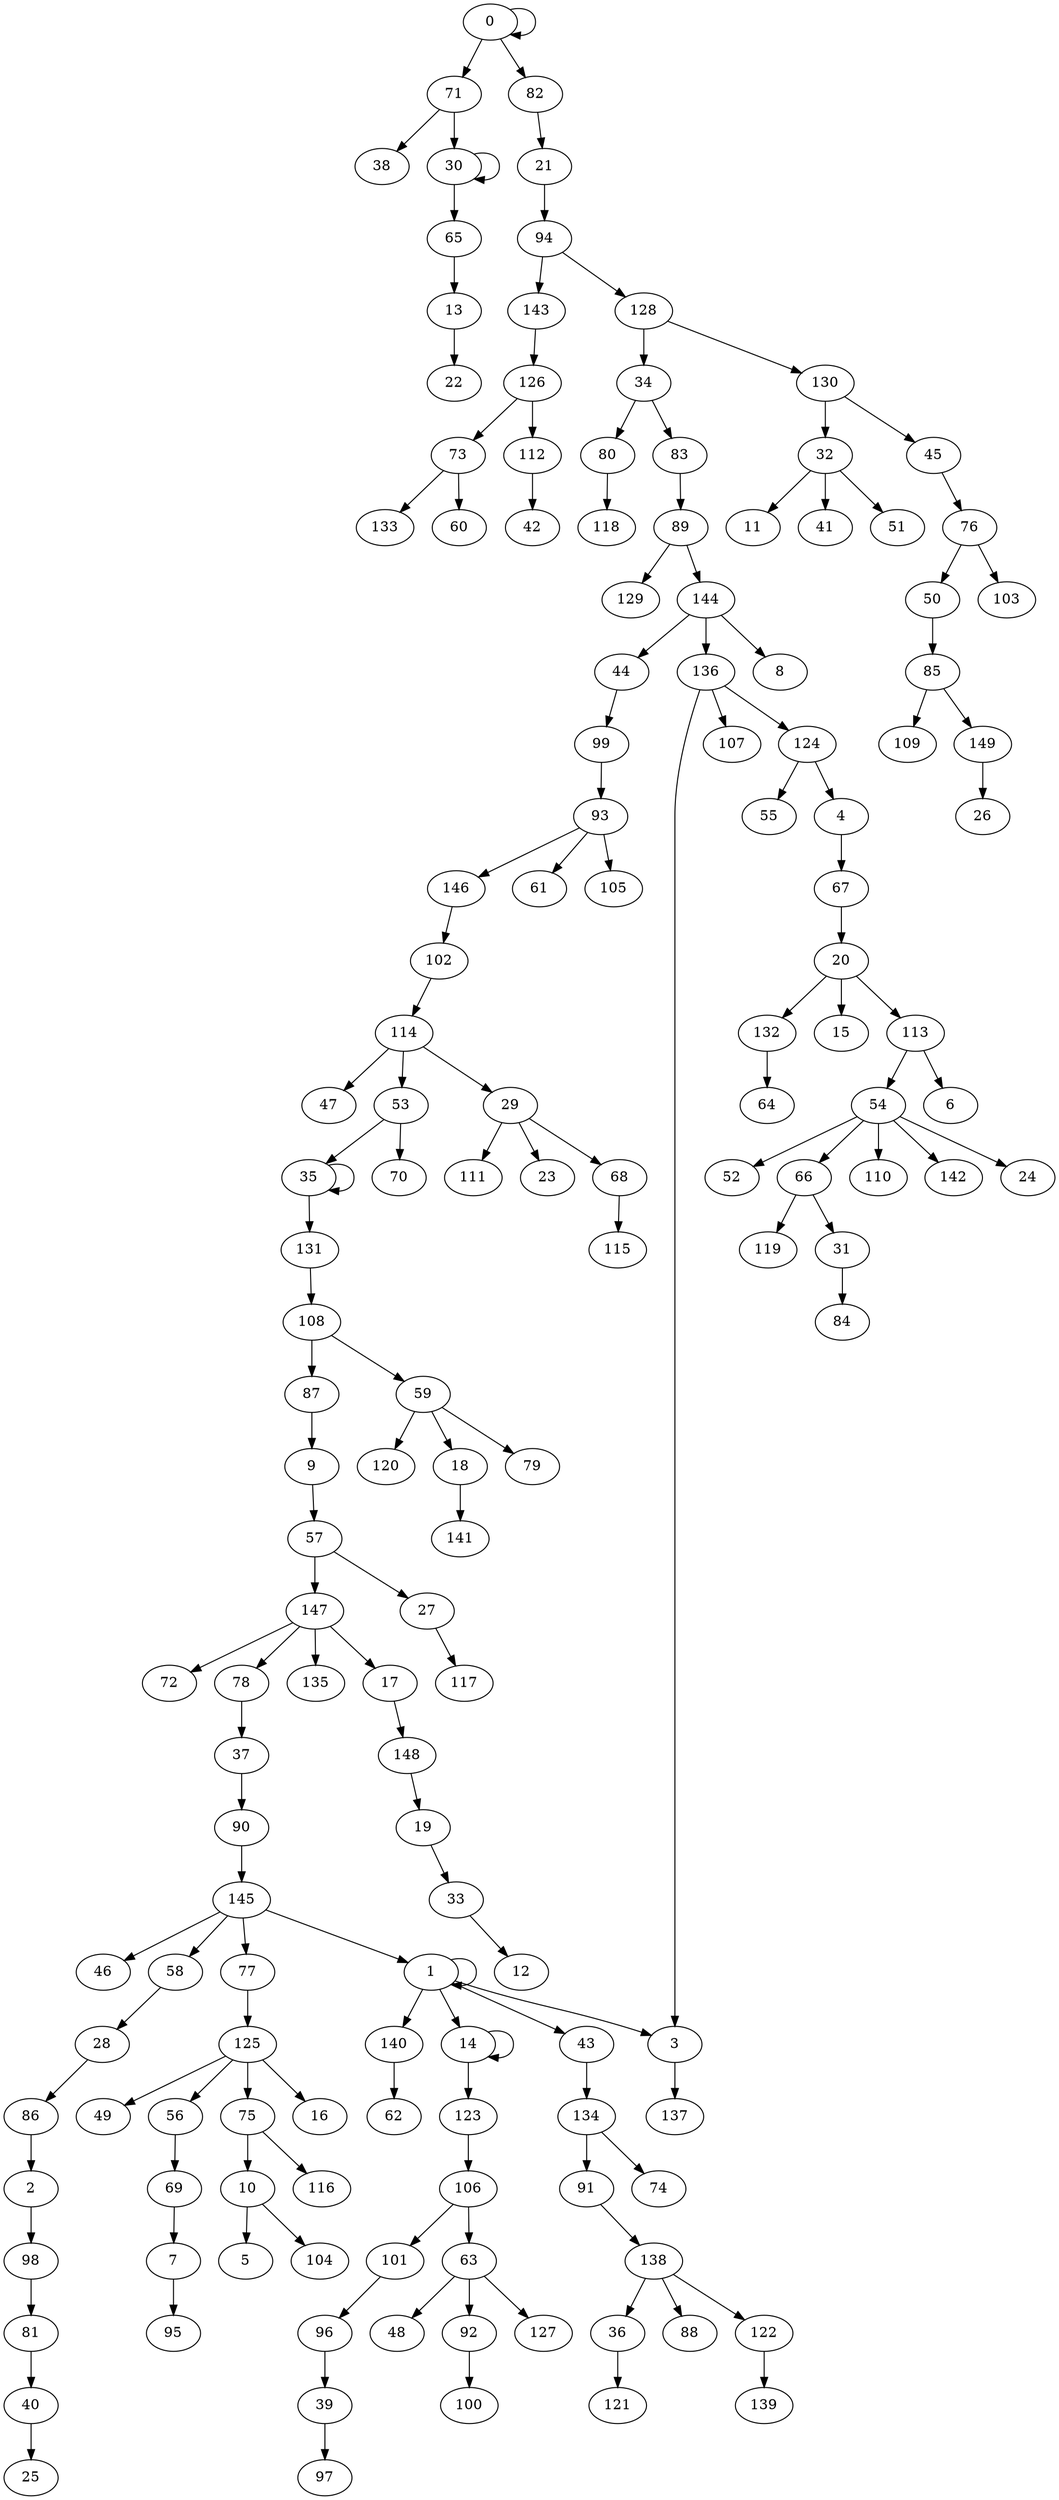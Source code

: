 digraph {
	graph [bb="0,0,1053,2484"];
	node [label="\N"];
	0	[height=0.5,
		pos="482,2466",
		width=0.75];
	0 -> 0	[pos="e,501.9,2453.6 501.9,2478.4 514.69,2481.7 527,2477.5 527,2466 527,2457.6 520.5,2453.1 512.04,2452.6"];
	71	[height=0.5,
		pos="442,2394",
		width=0.75];
	0 -> 71	[pos="e,451.23,2411.1 472.72,2448.8 467.83,2440.2 461.71,2429.5 456.23,2419.9"];
	82	[height=0.5,
		pos="523,2394",
		width=0.75];
	0 -> 82	[pos="e,513.54,2411.1 491.51,2448.8 496.53,2440.2 502.8,2429.5 508.42,2419.9"];
	1	[height=0.5,
		pos="423,522",
		width=0.75];
	1 -> 1	[pos="e,442.9,509.57 442.9,534.43 455.69,537.68 468,533.53 468,522 468,513.62 461.5,509.14 453.04,508.56"];
	3	[height=0.5,
		pos="655,450",
		width=0.75];
	1 -> 3	[pos="e,630.78,458.08 446.9,513.39 456.27,510.43 467.13,507.02 477,504 526.95,488.7 584.96,471.54 620.83,461"];
	14	[height=0.5,
		pos="459,450",
		width=0.75];
	1 -> 14	[pos="e,450.7,467.15 431.35,504.76 435.71,496.28 441.15,485.71 446.04,476.2"];
	43	[height=0.5,
		pos="549,450",
		width=0.75];
	1 -> 43	[pos="e,528.81,462.22 443.24,509.75 464,498.22 496.48,480.18 519.98,467.12"];
	140	[height=0.5,
		pos="387,450",
		width=0.75];
	1 -> 140	[pos="e,395.3,467.15 414.65,504.76 410.29,496.28 404.85,485.71 399.96,476.2"];
	2	[height=0.5,
		pos="27,306",
		width=0.75];
	98	[height=0.5,
		pos="27,234",
		width=0.75];
	2 -> 98	[pos="e,27,252.1 27,287.7 27,279.98 27,270.71 27,262.11"];
	137	[height=0.5,
		pos="655,378",
		width=0.75];
	3 -> 137	[pos="e,655,396.1 655,431.7 655,423.98 655,414.71 655,406.11"];
	4	[height=0.5,
		pos="837,1674",
		width=0.75];
	67	[height=0.5,
		pos="837,1602",
		width=0.75];
	4 -> 67	[pos="e,837,1620.1 837,1655.7 837,1648 837,1638.7 837,1630.1"];
	5	[height=0.5,
		pos="243,234",
		width=0.75];
	6	[height=0.5,
		pos="954,1386",
		width=0.75];
	7	[height=0.5,
		pos="171,234",
		width=0.75];
	95	[height=0.5,
		pos="171,162",
		width=0.75];
	7 -> 95	[pos="e,171,180.1 171,215.7 171,207.98 171,198.71 171,190.11"];
	8	[height=0.5,
		pos="747,1818",
		width=0.75];
	9	[height=0.5,
		pos="296,1026",
		width=0.75];
	57	[height=0.5,
		pos="296,954",
		width=0.75];
	9 -> 57	[pos="e,296,972.1 296,1007.7 296,999.98 296,990.71 296,982.11"];
	10	[height=0.5,
		pos="243,306",
		width=0.75];
	10 -> 5	[pos="e,243,252.1 243,287.7 243,279.98 243,270.71 243,262.11"];
	104	[height=0.5,
		pos="315,234",
		width=0.75];
	10 -> 104	[pos="e,300.2,249.38 257.57,290.83 267.75,280.94 281.52,267.55 293.03,256.36"];
	11	[height=0.5,
		pos="739,1962",
		width=0.75];
	12	[height=0.5,
		pos="513,522",
		width=0.75];
	13	[height=0.5,
		pos="442,2178",
		width=0.75];
	22	[height=0.5,
		pos="442,2106",
		width=0.75];
	13 -> 22	[pos="e,442,2124.1 442,2159.7 442,2152 442,2142.7 442,2134.1"];
	14 -> 14	[pos="e,478.9,437.57 478.9,462.43 491.69,465.68 504,461.53 504,450 504,441.62 497.5,437.14 489.04,436.56"];
	123	[height=0.5,
		pos="459,378",
		width=0.75];
	14 -> 123	[pos="e,459,396.1 459,431.7 459,423.98 459,414.71 459,406.11"];
	15	[height=0.5,
		pos="837,1458",
		width=0.75];
	16	[height=0.5,
		pos="315,378",
		width=0.75];
	17	[height=0.5,
		pos="370,810",
		width=0.75];
	148	[height=0.5,
		pos="402,738",
		width=0.75];
	17 -> 148	[pos="e,394.47,755.47 377.58,792.41 381.37,784.13 386.03,773.92 390.27,764.66"];
	18	[height=0.5,
		pos="440,1026",
		width=0.75];
	141	[height=0.5,
		pos="440,954",
		width=0.75];
	18 -> 141	[pos="e,440,972.1 440,1007.7 440,999.98 440,990.71 440,982.11"];
	19	[height=0.5,
		pos="455,666",
		width=0.75];
	33	[height=0.5,
		pos="482,594",
		width=0.75];
	19 -> 33	[pos="e,475.46,611.96 461.4,648.41 464.51,640.34 468.33,630.43 471.83,621.35"];
	20	[height=0.5,
		pos="837,1530",
		width=0.75];
	20 -> 15	[pos="e,837,1476.1 837,1511.7 837,1504 837,1494.7 837,1486.1"];
	113	[height=0.5,
		pos="909,1458",
		width=0.75];
	20 -> 113	[pos="e,894.2,1473.4 851.57,1514.8 861.75,1504.9 875.52,1491.5 887.03,1480.4"];
	132	[height=0.5,
		pos="765,1458",
		width=0.75];
	20 -> 132	[pos="e,779.8,1473.4 822.43,1514.8 812.25,1504.9 798.48,1491.5 786.97,1480.4"];
	21	[height=0.5,
		pos="532,2322",
		width=0.75];
	94	[height=0.5,
		pos="532,2250",
		width=0.75];
	21 -> 94	[pos="e,532,2268.1 532,2303.7 532,2296 532,2286.7 532,2278.1"];
	23	[height=0.5,
		pos="529,1314",
		width=0.75];
	24	[height=0.5,
		pos="1026,1314",
		width=0.75];
	25	[height=0.5,
		pos="27,18",
		width=0.75];
	26	[height=0.5,
		pos="945,1674",
		width=0.75];
	27	[height=0.5,
		pos="405,882",
		width=0.75];
	117	[height=0.5,
		pos="442,810",
		width=0.75];
	27 -> 117	[pos="e,433.46,827.15 413.58,864.76 418.06,856.28 423.65,845.71 428.68,836.2"];
	28	[height=0.5,
		pos="92,450",
		width=0.75];
	86	[height=0.5,
		pos="27,378",
		width=0.75];
	28 -> 86	[pos="e,40.765,393.82 78.215,434.15 69.339,424.6 57.637,411.99 47.66,401.25"];
	29	[height=0.5,
		pos="498,1386",
		width=0.75];
	29 -> 23	[pos="e,521.71,1331.5 505.35,1368.4 509.01,1360.1 513.53,1349.9 517.64,1340.7"];
	68	[height=0.5,
		pos="601,1314",
		width=0.75];
	29 -> 68	[pos="e,582.75,1327.4 516.41,1372.5 532.53,1361.5 556.13,1345.5 574.31,1333.1"];
	111	[height=0.5,
		pos="457,1314",
		width=0.75];
	29 -> 111	[pos="e,466.46,1331.1 488.49,1368.8 483.47,1360.2 477.2,1349.5 471.58,1339.9"];
	30	[height=0.5,
		pos="442,2322",
		width=0.75];
	30 -> 30	[pos="e,461.9,2309.6 461.9,2334.4 474.69,2337.7 487,2333.5 487,2322 487,2313.6 480.5,2309.1 472.04,2308.6"];
	65	[height=0.5,
		pos="442,2250",
		width=0.75];
	30 -> 65	[pos="e,442,2268.1 442,2303.7 442,2296 442,2286.7 442,2278.1"];
	31	[height=0.5,
		pos="810,1242",
		width=0.75];
	84	[height=0.5,
		pos="810,1170",
		width=0.75];
	31 -> 84	[pos="e,810,1188.1 810,1223.7 810,1216 810,1206.7 810,1198.1"];
	32	[height=0.5,
		pos="811,2034",
		width=0.75];
	32 -> 11	[pos="e,753.8,1977.4 796.43,2018.8 786.25,2008.9 772.48,1995.5 760.97,1984.4"];
	41	[height=0.5,
		pos="811,1962",
		width=0.75];
	32 -> 41	[pos="e,811,1980.1 811,2015.7 811,2008 811,1998.7 811,1990.1"];
	51	[height=0.5,
		pos="883,1962",
		width=0.75];
	32 -> 51	[pos="e,868.2,1977.4 825.57,2018.8 835.75,2008.9 849.52,1995.5 861.03,1984.4"];
	33 -> 12	[pos="e,505.71,539.47 489.35,576.41 493.01,568.13 497.53,557.92 501.64,548.66"];
	34	[height=0.5,
		pos="634,2106",
		width=0.75];
	80	[height=0.5,
		pos="595,2034",
		width=0.75];
	34 -> 80	[pos="e,604,2051.1 624.95,2088.8 620.18,2080.2 614.22,2069.5 608.87,2059.9"];
	83	[height=0.5,
		pos="667,2034",
		width=0.75];
	34 -> 83	[pos="e,659.24,2051.5 641.82,2088.4 645.72,2080.1 650.54,2069.9 654.9,2060.7"];
	35	[height=0.5,
		pos="295,1314",
		width=0.75];
	35 -> 35	[pos="e,314.9,1301.6 314.9,1326.4 327.69,1329.7 340,1325.5 340,1314 340,1305.6 333.5,1301.1 325.04,1300.6"];
	131	[height=0.5,
		pos="296,1242",
		width=0.75];
	35 -> 131	[pos="e,295.76,1260.1 295.25,1295.7 295.36,1288 295.49,1278.7 295.61,1270.1"];
	36	[height=0.5,
		pos="603,162",
		width=0.75];
	121	[height=0.5,
		pos="603,90",
		width=0.75];
	36 -> 121	[pos="e,603,108.1 603,143.7 603,135.98 603,126.71 603,118.11"];
	37	[height=0.5,
		pos="226,738",
		width=0.75];
	90	[height=0.5,
		pos="226,666",
		width=0.75];
	37 -> 90	[pos="e,226,684.1 226,719.7 226,711.98 226,702.71 226,694.11"];
	38	[height=0.5,
		pos="370,2322",
		width=0.75];
	39	[height=0.5,
		pos="315,90",
		width=0.75];
	97	[height=0.5,
		pos="315,18",
		width=0.75];
	39 -> 97	[pos="e,315,36.104 315,71.697 315,63.983 315,54.712 315,46.112"];
	40	[height=0.5,
		pos="27,90",
		width=0.75];
	40 -> 25	[pos="e,27,36.104 27,71.697 27,63.983 27,54.712 27,46.112"];
	42	[height=0.5,
		pos="523,1962",
		width=0.75];
	134	[height=0.5,
		pos="556,378",
		width=0.75];
	43 -> 134	[pos="e,554.29,396.1 550.73,431.7 551.5,423.98 552.43,414.71 553.29,406.11"];
	44	[height=0.5,
		pos="596,1818",
		width=0.75];
	99	[height=0.5,
		pos="582,1746",
		width=0.75];
	44 -> 99	[pos="e,585.46,1764.3 592.61,1800.1 591.07,1792.3 589.21,1783 587.47,1774.4"];
	45	[height=0.5,
		pos="919,2034",
		width=0.75];
	76	[height=0.5,
		pos="955,1962",
		width=0.75];
	45 -> 76	[pos="e,946.7,1979.1 927.35,2016.8 931.71,2008.3 937.15,1997.7 942.04,1988.2"];
	46	[height=0.5,
		pos="85,522",
		width=0.75];
	47	[height=0.5,
		pos="322,1386",
		width=0.75];
	48	[height=0.5,
		pos="387,162",
		width=0.75];
	49	[height=0.5,
		pos="99,378",
		width=0.75];
	50	[height=0.5,
		pos="914,1890",
		width=0.75];
	85	[height=0.5,
		pos="914,1818",
		width=0.75];
	50 -> 85	[pos="e,914,1836.1 914,1871.7 914,1864 914,1854.7 914,1846.1"];
	52	[height=0.5,
		pos="738,1314",
		width=0.75];
	53	[height=0.5,
		pos="394,1386",
		width=0.75];
	53 -> 35	[pos="e,313.04,1327.8 375.84,1372.2 360.63,1361.4 338.71,1345.9 321.53,1333.8"];
	70	[height=0.5,
		pos="385,1314",
		width=0.75];
	53 -> 70	[pos="e,387.22,1332.3 391.82,1368.1 390.83,1360.3 389.63,1351 388.52,1342.4"];
	54	[height=0.5,
		pos="882,1386",
		width=0.75];
	54 -> 24	[pos="e,1004.7,1325.4 903.25,1374.7 927.6,1362.8 967.72,1343.3 995.43,1329.9"];
	54 -> 52	[pos="e,759.33,1325.4 860.75,1374.7 836.4,1362.8 796.28,1343.3 768.57,1329.9"];
	66	[height=0.5,
		pos="810,1314",
		width=0.75];
	54 -> 66	[pos="e,824.8,1329.4 867.43,1370.8 857.25,1360.9 843.48,1347.5 831.97,1336.4"];
	110	[height=0.5,
		pos="882,1314",
		width=0.75];
	54 -> 110	[pos="e,882,1332.1 882,1367.7 882,1360 882,1350.7 882,1342.1"];
	142	[height=0.5,
		pos="954,1314",
		width=0.75];
	54 -> 142	[pos="e,939.2,1329.4 896.57,1370.8 906.75,1360.9 920.52,1347.5 932.03,1336.4"];
	55	[height=0.5,
		pos="765,1674",
		width=0.75];
	56	[height=0.5,
		pos="171,378",
		width=0.75];
	69	[height=0.5,
		pos="171,306",
		width=0.75];
	56 -> 69	[pos="e,171,324.1 171,359.7 171,351.98 171,342.71 171,334.11"];
	57 -> 27	[pos="e,386.23,895.05 314.99,940.81 332.34,929.67 358.19,913.06 377.74,900.5"];
	147	[height=0.5,
		pos="296,882",
		width=0.75];
	57 -> 147	[pos="e,296,900.1 296,935.7 296,927.98 296,918.71 296,910.11"];
	58	[height=0.5,
		pos="157,522",
		width=0.75];
	58 -> 28	[pos="e,105.76,465.82 143.22,506.15 134.34,496.6 122.64,483.99 112.66,473.25"];
	59	[height=0.5,
		pos="404,1098",
		width=0.75];
	59 -> 18	[pos="e,431.7,1043.1 412.35,1080.8 416.71,1072.3 422.15,1061.7 427.04,1052.2"];
	79	[height=0.5,
		pos="512,1026",
		width=0.75];
	59 -> 79	[pos="e,493.4,1039.1 422.81,1084.8 440,1073.7 465.62,1057.1 484.99,1044.5"];
	120	[height=0.5,
		pos="368,1026",
		width=0.75];
	59 -> 120	[pos="e,376.3,1043.1 395.65,1080.8 391.29,1072.3 385.85,1061.7 380.96,1052.2"];
	60	[height=0.5,
		pos="451,1962",
		width=0.75];
	61	[height=0.5,
		pos="527,1602",
		width=0.75];
	62	[height=0.5,
		pos="387,378",
		width=0.75];
	63	[height=0.5,
		pos="459,234",
		width=0.75];
	63 -> 48	[pos="e,401.8,177.38 444.43,218.83 434.25,208.94 420.48,195.55 408.97,184.36"];
	92	[height=0.5,
		pos="459,162",
		width=0.75];
	63 -> 92	[pos="e,459,180.1 459,215.7 459,207.98 459,198.71 459,190.11"];
	127	[height=0.5,
		pos="531,162",
		width=0.75];
	63 -> 127	[pos="e,516.2,177.38 473.57,218.83 483.75,208.94 497.52,195.55 509.03,184.36"];
	64	[height=0.5,
		pos="765,1386",
		width=0.75];
	65 -> 13	[pos="e,442,2196.1 442,2231.7 442,2224 442,2214.7 442,2206.1"];
	66 -> 31	[pos="e,810,1260.1 810,1295.7 810,1288 810,1278.7 810,1270.1"];
	119	[height=0.5,
		pos="738,1242",
		width=0.75];
	66 -> 119	[pos="e,752.8,1257.4 795.43,1298.8 785.25,1288.9 771.48,1275.5 759.97,1264.4"];
	67 -> 20	[pos="e,837,1548.1 837,1583.7 837,1576 837,1566.7 837,1558.1"];
	115	[height=0.5,
		pos="601,1242",
		width=0.75];
	68 -> 115	[pos="e,601,1260.1 601,1295.7 601,1288 601,1278.7 601,1270.1"];
	69 -> 7	[pos="e,171,252.1 171,287.7 171,279.98 171,270.71 171,262.11"];
	71 -> 30	[pos="e,442,2340.1 442,2375.7 442,2368 442,2358.7 442,2350.1"];
	71 -> 38	[pos="e,384.8,2337.4 427.43,2378.8 417.25,2368.9 403.48,2355.5 391.97,2344.4"];
	72	[height=0.5,
		pos="154,810",
		width=0.75];
	73	[height=0.5,
		pos="451,2034",
		width=0.75];
	73 -> 60	[pos="e,451,1980.1 451,2015.7 451,2008 451,1998.7 451,1990.1"];
	133	[height=0.5,
		pos="379,1962",
		width=0.75];
	73 -> 133	[pos="e,393.8,1977.4 436.43,2018.8 426.25,2008.9 412.48,1995.5 400.97,1984.4"];
	74	[height=0.5,
		pos="628,306",
		width=0.75];
	75	[height=0.5,
		pos="243,378",
		width=0.75];
	75 -> 10	[pos="e,243,324.1 243,359.7 243,351.98 243,342.71 243,334.11"];
	116	[height=0.5,
		pos="315,306",
		width=0.75];
	75 -> 116	[pos="e,300.2,321.38 257.57,362.83 267.75,352.94 281.52,339.55 293.03,328.36"];
	76 -> 50	[pos="e,923.46,1907.1 945.49,1944.8 940.47,1936.2 934.2,1925.5 928.58,1915.9"];
	103	[height=0.5,
		pos="986,1890",
		width=0.75];
	76 -> 103	[pos="e,978.71,1907.5 962.35,1944.4 966.01,1936.1 970.53,1925.9 974.64,1916.7"];
	77	[height=0.5,
		pos="229,522",
		width=0.75];
	125	[height=0.5,
		pos="229,450",
		width=0.75];
	77 -> 125	[pos="e,229,468.1 229,503.7 229,495.98 229,486.71 229,478.11"];
	78	[height=0.5,
		pos="226,810",
		width=0.75];
	78 -> 37	[pos="e,226,756.1 226,791.7 226,783.98 226,774.71 226,766.11"];
	118	[height=0.5,
		pos="595,1962",
		width=0.75];
	80 -> 118	[pos="e,595,1980.1 595,2015.7 595,2008 595,1998.7 595,1990.1"];
	81	[height=0.5,
		pos="27,162",
		width=0.75];
	81 -> 40	[pos="e,27,108.1 27,143.7 27,135.98 27,126.71 27,118.11"];
	82 -> 21	[pos="e,529.78,2340.3 525.18,2376.1 526.17,2368.3 527.37,2359 528.48,2350.4"];
	89	[height=0.5,
		pos="667,1962",
		width=0.75];
	83 -> 89	[pos="e,667,1980.1 667,2015.7 667,2008 667,1998.7 667,1990.1"];
	109	[height=0.5,
		pos="873,1746",
		width=0.75];
	85 -> 109	[pos="e,882.46,1763.1 904.49,1800.8 899.47,1792.2 893.2,1781.5 887.58,1771.9"];
	149	[height=0.5,
		pos="945,1746",
		width=0.75];
	85 -> 149	[pos="e,937.71,1763.5 921.35,1800.4 925.01,1792.1 929.53,1781.9 933.64,1772.7"];
	86 -> 2	[pos="e,27,324.1 27,359.7 27,351.98 27,342.71 27,334.11"];
	87	[height=0.5,
		pos="296,1098",
		width=0.75];
	87 -> 9	[pos="e,296,1044.1 296,1079.7 296,1072 296,1062.7 296,1054.1"];
	88	[height=0.5,
		pos="675,162",
		width=0.75];
	129	[height=0.5,
		pos="603,1890",
		width=0.75];
	89 -> 129	[pos="e,616.55,1905.8 653.43,1946.2 644.69,1936.6 633.17,1924 623.34,1913.2"];
	144	[height=0.5,
		pos="675,1890",
		width=0.75];
	89 -> 144	[pos="e,673.05,1908.1 668.98,1943.7 669.86,1936 670.92,1926.7 671.9,1918.1"];
	145	[height=0.5,
		pos="226,594",
		width=0.75];
	90 -> 145	[pos="e,226,612.1 226,647.7 226,639.98 226,630.71 226,622.11"];
	91	[height=0.5,
		pos="556,306",
		width=0.75];
	138	[height=0.5,
		pos="639,234",
		width=0.75];
	91 -> 138	[pos="e,622.92,248.56 572.4,291.17 584.64,280.85 601.55,266.58 615.27,255.01"];
	100	[height=0.5,
		pos="459,90",
		width=0.75];
	92 -> 100	[pos="e,459,108.1 459,143.7 459,135.98 459,126.71 459,118.11"];
	93	[height=0.5,
		pos="555,1674",
		width=0.75];
	93 -> 61	[pos="e,533.59,1619.5 548.36,1656.4 545.09,1648.2 541.06,1638.1 537.38,1629"];
	105	[height=0.5,
		pos="599,1602",
		width=0.75];
	93 -> 105	[pos="e,589.06,1618.8 564.98,1657.1 570.5,1648.3 577.46,1637.3 583.65,1627.4"];
	146	[height=0.5,
		pos="452,1602",
		width=0.75];
	93 -> 146	[pos="e,470.25,1615.4 536.59,1660.5 520.47,1649.5 496.87,1633.5 478.69,1621.1"];
	128	[height=0.5,
		pos="634,2178",
		width=0.75];
	94 -> 128	[pos="e,615.92,2191.4 550.24,2236.5 566.19,2225.5 589.57,2209.5 607.57,2197.1"];
	143	[height=0.5,
		pos="528,2178",
		width=0.75];
	94 -> 143	[pos="e,528.98,2196.1 531.01,2231.7 530.57,2224 530.04,2214.7 529.55,2206.1"];
	96	[height=0.5,
		pos="315,162",
		width=0.75];
	96 -> 39	[pos="e,315,108.1 315,143.7 315,135.98 315,126.71 315,118.11"];
	98 -> 81	[pos="e,27,180.1 27,215.7 27,207.98 27,198.71 27,190.11"];
	99 -> 93	[pos="e,561.54,1692 575.6,1728.4 572.49,1720.3 568.67,1710.4 565.17,1701.4"];
	101	[height=0.5,
		pos="387,234",
		width=0.75];
	101 -> 96	[pos="e,329.8,177.38 372.43,218.83 362.25,208.94 348.48,195.55 336.97,184.36"];
	102	[height=0.5,
		pos="416,1530",
		width=0.75];
	114	[height=0.5,
		pos="398,1458",
		width=0.75];
	102 -> 114	[pos="e,402.32,1475.8 411.64,1512.1 409.61,1504.1 407.14,1494.5 404.86,1485.7"];
	106	[height=0.5,
		pos="459,306",
		width=0.75];
	106 -> 63	[pos="e,459,252.1 459,287.7 459,279.98 459,270.71 459,262.11"];
	106 -> 101	[pos="e,401.8,249.38 444.43,290.83 434.25,280.94 420.48,267.55 408.97,256.36"];
	107	[height=0.5,
		pos="711,1746",
		width=0.75];
	108	[height=0.5,
		pos="296,1170",
		width=0.75];
	108 -> 59	[pos="e,385.4,1111.1 314.81,1156.8 332,1145.7 357.62,1129.1 376.99,1116.5"];
	108 -> 87	[pos="e,296,1116.1 296,1151.7 296,1144 296,1134.7 296,1126.1"];
	112	[height=0.5,
		pos="523,2034",
		width=0.75];
	112 -> 42	[pos="e,523,1980.1 523,2015.7 523,2008 523,1998.7 523,1990.1"];
	113 -> 6	[pos="e,943.83,1402.8 919.21,1441.1 924.85,1432.3 931.97,1421.3 938.3,1411.4"];
	113 -> 54	[pos="e,888.54,1404 902.6,1440.4 899.49,1432.3 895.67,1422.4 892.17,1413.4"];
	114 -> 29	[pos="e,479.94,1399.6 415.88,1444.5 431.28,1433.7 453.74,1418 471.28,1405.7"];
	114 -> 47	[pos="e,337.36,1401.1 382.62,1442.8 371.8,1432.9 357.14,1419.4 344.95,1408.1"];
	114 -> 53	[pos="e,394.98,1404.1 397.01,1439.7 396.57,1432 396.04,1422.7 395.55,1414.1"];
	122	[height=0.5,
		pos="747,162",
		width=0.75];
	139	[height=0.5,
		pos="747,90",
		width=0.75];
	122 -> 139	[pos="e,747,108.1 747,143.7 747,135.98 747,126.71 747,118.11"];
	123 -> 106	[pos="e,459,324.1 459,359.7 459,351.98 459,342.71 459,334.11"];
	124	[height=0.5,
		pos="783,1746",
		width=0.75];
	124 -> 4	[pos="e,825.05,1690.5 794.98,1729.5 801.98,1720.4 810.94,1708.8 818.79,1698.6"];
	124 -> 55	[pos="e,769.32,1691.8 778.64,1728.1 776.61,1720.1 774.14,1710.5 771.86,1701.7"];
	125 -> 16	[pos="e,298.47,392.46 245.58,435.5 258.31,425.14 276.09,410.67 290.46,398.97"];
	125 -> 49	[pos="e,119.6,390.09 208.69,438.06 187.16,426.47 152.95,408.05 128.46,394.86"];
	125 -> 56	[pos="e,183.56,394.16 216.41,433.81 208.74,424.55 198.77,412.52 190.14,402.09"];
	125 -> 75	[pos="e,239.54,396.28 232.39,432.05 233.93,424.35 235.79,415.03 237.53,406.36"];
	126	[height=0.5,
		pos="523,2106",
		width=0.75];
	126 -> 73	[pos="e,465.8,2049.4 508.43,2090.8 498.25,2080.9 484.48,2067.5 472.97,2056.4"];
	126 -> 112	[pos="e,523,2052.1 523,2087.7 523,2080 523,2070.7 523,2062.1"];
	128 -> 34	[pos="e,634,2124.1 634,2159.7 634,2152 634,2142.7 634,2134.1"];
	130	[height=0.5,
		pos="811,2106",
		width=0.75];
	128 -> 130	[pos="e,788.31,2116 656.78,2168 687.84,2155.7 743.66,2133.6 778.94,2119.7"];
	130 -> 32	[pos="e,811,2052.1 811,2087.7 811,2080 811,2070.7 811,2062.1"];
	130 -> 45	[pos="e,900.4,2047.1 829.81,2092.8 847,2081.7 872.62,2065.1 891.99,2052.5"];
	131 -> 108	[pos="e,296,1188.1 296,1223.7 296,1216 296,1206.7 296,1198.1"];
	132 -> 64	[pos="e,765,1404.1 765,1439.7 765,1432 765,1422.7 765,1414.1"];
	134 -> 74	[pos="e,613.2,321.38 570.57,362.83 580.75,352.94 594.52,339.55 606.03,328.36"];
	134 -> 91	[pos="e,556,324.1 556,359.7 556,351.98 556,342.71 556,334.11"];
	135	[height=0.5,
		pos="298,810",
		width=0.75];
	136	[height=0.5,
		pos="675,1818",
		width=0.75];
	136 -> 3	[pos="e,655.2,468.05 671.25,1800 665.71,1773.5 656,1720.5 656,1675 656,1675 656,1675 656,593 656,553 655.6,506.65 655.3,478.08"];
	136 -> 107	[pos="e,702.7,1763.1 683.35,1800.8 687.71,1792.3 693.15,1781.7 698.04,1772.2"];
	136 -> 124	[pos="e,764.4,1759.1 693.81,1804.8 711,1793.7 736.62,1777.1 755.99,1764.5"];
	138 -> 36	[pos="e,611.3,179.15 630.65,216.76 626.29,208.28 620.85,197.71 615.96,188.2"];
	138 -> 88	[pos="e,666.7,179.15 647.35,216.76 651.71,208.28 657.15,197.71 662.04,188.2"];
	138 -> 122	[pos="e,728.4,175.05 657.81,220.81 675,209.67 700.62,193.06 719.99,180.5"];
	140 -> 62	[pos="e,387,396.1 387,431.7 387,423.98 387,414.71 387,406.11"];
	143 -> 126	[pos="e,524.22,2124.1 526.76,2159.7 526.21,2152 525.55,2142.7 524.94,2134.1"];
	144 -> 8	[pos="e,732.2,1833.4 689.57,1874.8 699.75,1864.9 713.52,1851.5 725.03,1840.4"];
	144 -> 44	[pos="e,611.58,1832.8 659.39,1875.2 647.92,1865 632.15,1851 619.21,1839.6"];
	144 -> 136	[pos="e,675,1836.1 675,1871.7 675,1864 675,1854.7 675,1846.1"];
	145 -> 1	[pos="e,399.66,531.29 249.37,584.7 284.32,572.28 350.35,548.81 390.14,534.68"];
	145 -> 46	[pos="e,106.25,533.55 204.89,582.52 181.11,570.72 142.27,551.43 115.27,538.03"];
	145 -> 58	[pos="e,171.28,537.49 211.7,578.5 202.08,568.73 189.22,555.69 178.39,544.7"];
	145 -> 77	[pos="e,228.27,540.1 226.74,575.7 227.07,567.98 227.47,558.71 227.84,550.11"];
	146 -> 102	[pos="e,424.3,1547.1 443.65,1584.8 439.29,1576.3 433.85,1565.7 428.96,1556.2"];
	147 -> 17	[pos="e,355.05,825.14 310.98,866.83 321.51,856.87 335.78,843.37 347.66,832.14"];
	147 -> 72	[pos="e,175.4,821.55 274.74,870.52 250.79,858.72 211.68,839.43 184.48,826.03"];
	147 -> 78	[pos="e,240.49,825.49 281.5,866.5 271.73,856.73 258.69,843.69 247.7,832.7"];
	147 -> 135	[pos="e,297.51,828.1 296.49,863.7 296.71,855.98 296.98,846.71 297.23,838.11"];
	148 -> 19	[pos="e,443.27,682.49 413.76,721.46 420.62,712.4 429.42,700.79 437.12,690.61"];
	149 -> 26	[pos="e,945,1692.1 945,1727.7 945,1720 945,1710.7 945,1702.1"];
}
